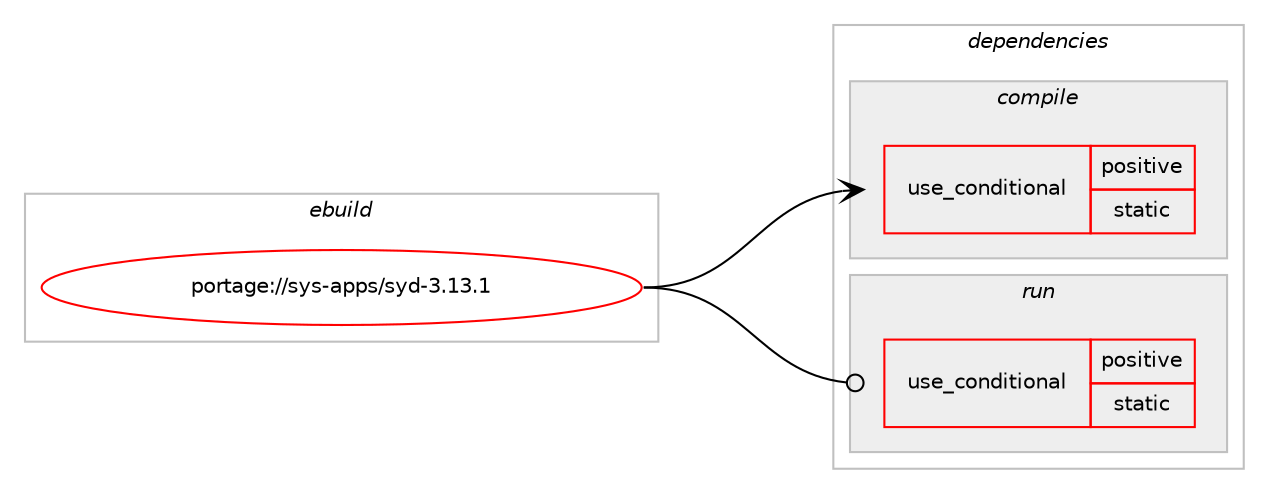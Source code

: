 digraph prolog {

# *************
# Graph options
# *************

newrank=true;
concentrate=true;
compound=true;
graph [rankdir=LR,fontname=Helvetica,fontsize=10,ranksep=1.5];#, ranksep=2.5, nodesep=0.2];
edge  [arrowhead=vee];
node  [fontname=Helvetica,fontsize=10];

# **********
# The ebuild
# **********

subgraph cluster_leftcol {
color=gray;
rank=same;
label=<<i>ebuild</i>>;
id [label="portage://sys-apps/syd-3.13.1", color=red, width=4, href="../sys-apps/syd-3.13.1.svg"];
}

# ****************
# The dependencies
# ****************

subgraph cluster_midcol {
color=gray;
label=<<i>dependencies</i>>;
subgraph cluster_compile {
fillcolor="#eeeeee";
style=filled;
label=<<i>compile</i>>;
subgraph cond11688 {
dependency16812 [label=<<TABLE BORDER="0" CELLBORDER="1" CELLSPACING="0" CELLPADDING="4"><TR><TD ROWSPAN="3" CELLPADDING="10">use_conditional</TD></TR><TR><TD>positive</TD></TR><TR><TD>static</TD></TR></TABLE>>, shape=none, color=red];
# *** BEGIN UNKNOWN DEPENDENCY TYPE (TODO) ***
# dependency16812 -> package_dependency(portage://sys-apps/syd-3.13.1,install,no,sys-libs,libseccomp,none,[,,],[],[use(enable(static-libs),none)])
# *** END UNKNOWN DEPENDENCY TYPE (TODO) ***

}
id:e -> dependency16812:w [weight=20,style="solid",arrowhead="vee"];
# *** BEGIN UNKNOWN DEPENDENCY TYPE (TODO) ***
# id -> package_dependency(portage://sys-apps/syd-3.13.1,install,no,sys-libs,libseccomp,none,[,,],[],[])
# *** END UNKNOWN DEPENDENCY TYPE (TODO) ***

}
subgraph cluster_compileandrun {
fillcolor="#eeeeee";
style=filled;
label=<<i>compile and run</i>>;
}
subgraph cluster_run {
fillcolor="#eeeeee";
style=filled;
label=<<i>run</i>>;
subgraph cond11689 {
dependency16813 [label=<<TABLE BORDER="0" CELLBORDER="1" CELLSPACING="0" CELLPADDING="4"><TR><TD ROWSPAN="3" CELLPADDING="10">use_conditional</TD></TR><TR><TD>positive</TD></TR><TR><TD>static</TD></TR></TABLE>>, shape=none, color=red];
# *** BEGIN UNKNOWN DEPENDENCY TYPE (TODO) ***
# dependency16813 -> package_dependency(portage://sys-apps/syd-3.13.1,run,no,sys-libs,libseccomp,none,[,,],[],[use(enable(static-libs),none)])
# *** END UNKNOWN DEPENDENCY TYPE (TODO) ***

}
id:e -> dependency16813:w [weight=20,style="solid",arrowhead="odot"];
# *** BEGIN UNKNOWN DEPENDENCY TYPE (TODO) ***
# id -> package_dependency(portage://sys-apps/syd-3.13.1,run,no,sys-libs,libseccomp,none,[,,],[],[])
# *** END UNKNOWN DEPENDENCY TYPE (TODO) ***

}
}

# **************
# The candidates
# **************

subgraph cluster_choices {
rank=same;
color=gray;
label=<<i>candidates</i>>;

}

}
